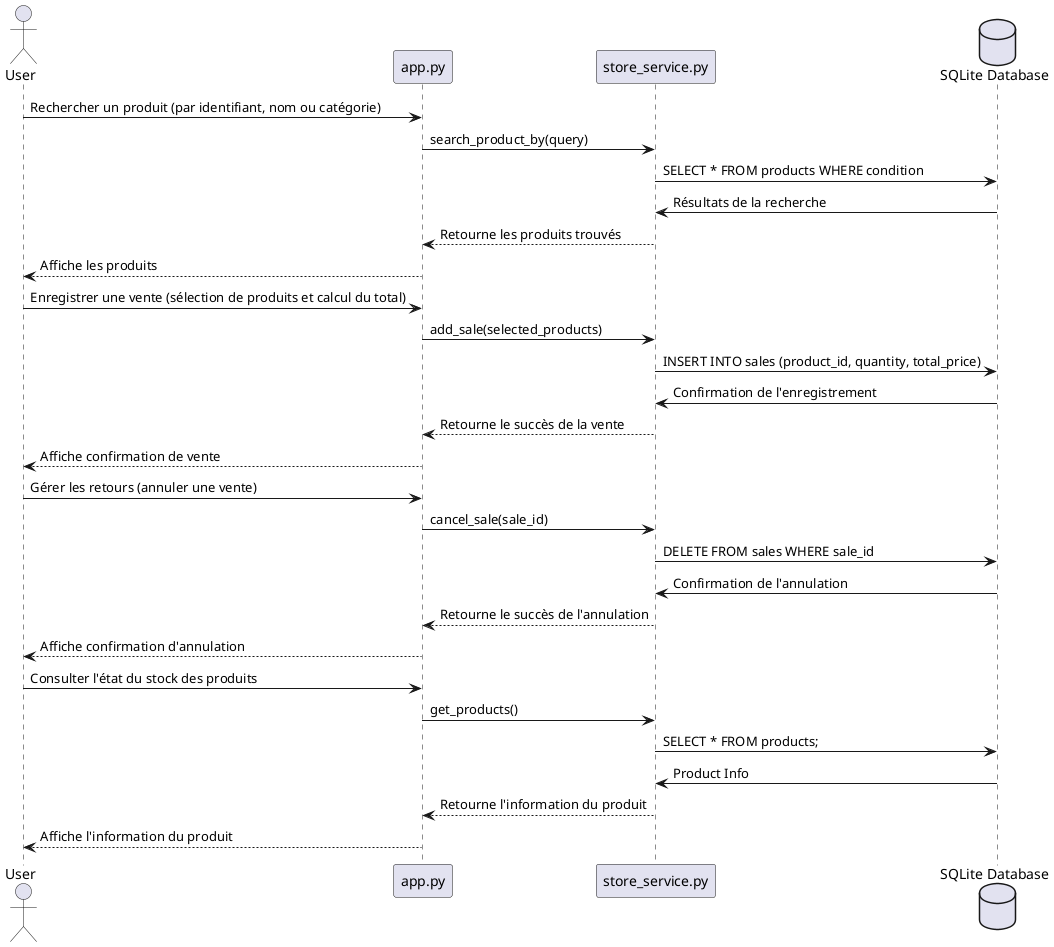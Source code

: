 @startuml diag_seq
actor User
participant  "app.py" as App
participant  "store_service.py" as Service
database  "SQLite Database" as DB

User -> App: Rechercher un produit (par identifiant, nom ou catégorie)
App -> Service: search_product_by(query)
Service -> DB: SELECT * FROM products WHERE condition
DB -> Service: Résultats de la recherche
Service --> App: Retourne les produits trouvés
App --> User: Affiche les produits

User -> App: Enregistrer une vente (sélection de produits et calcul du total)
App -> Service: add_sale(selected_products)
Service -> DB: INSERT INTO sales (product_id, quantity, total_price)
DB -> Service: Confirmation de l'enregistrement
Service --> App: Retourne le succès de la vente
App --> User: Affiche confirmation de vente

User -> App: Gérer les retours (annuler une vente)
App -> Service: cancel_sale(sale_id)
Service -> DB: DELETE FROM sales WHERE sale_id
DB -> Service: Confirmation de l'annulation
Service --> App: Retourne le succès de l'annulation
App --> User: Affiche confirmation d'annulation

User -> App: Consulter l'état du stock des produits
App -> Service: get_products()
Service -> DB: SELECT * FROM products;
DB -> Service: Product Info
Service --> App: Retourne l'information du produit
App --> User: Affiche l'information du produit

@enduml